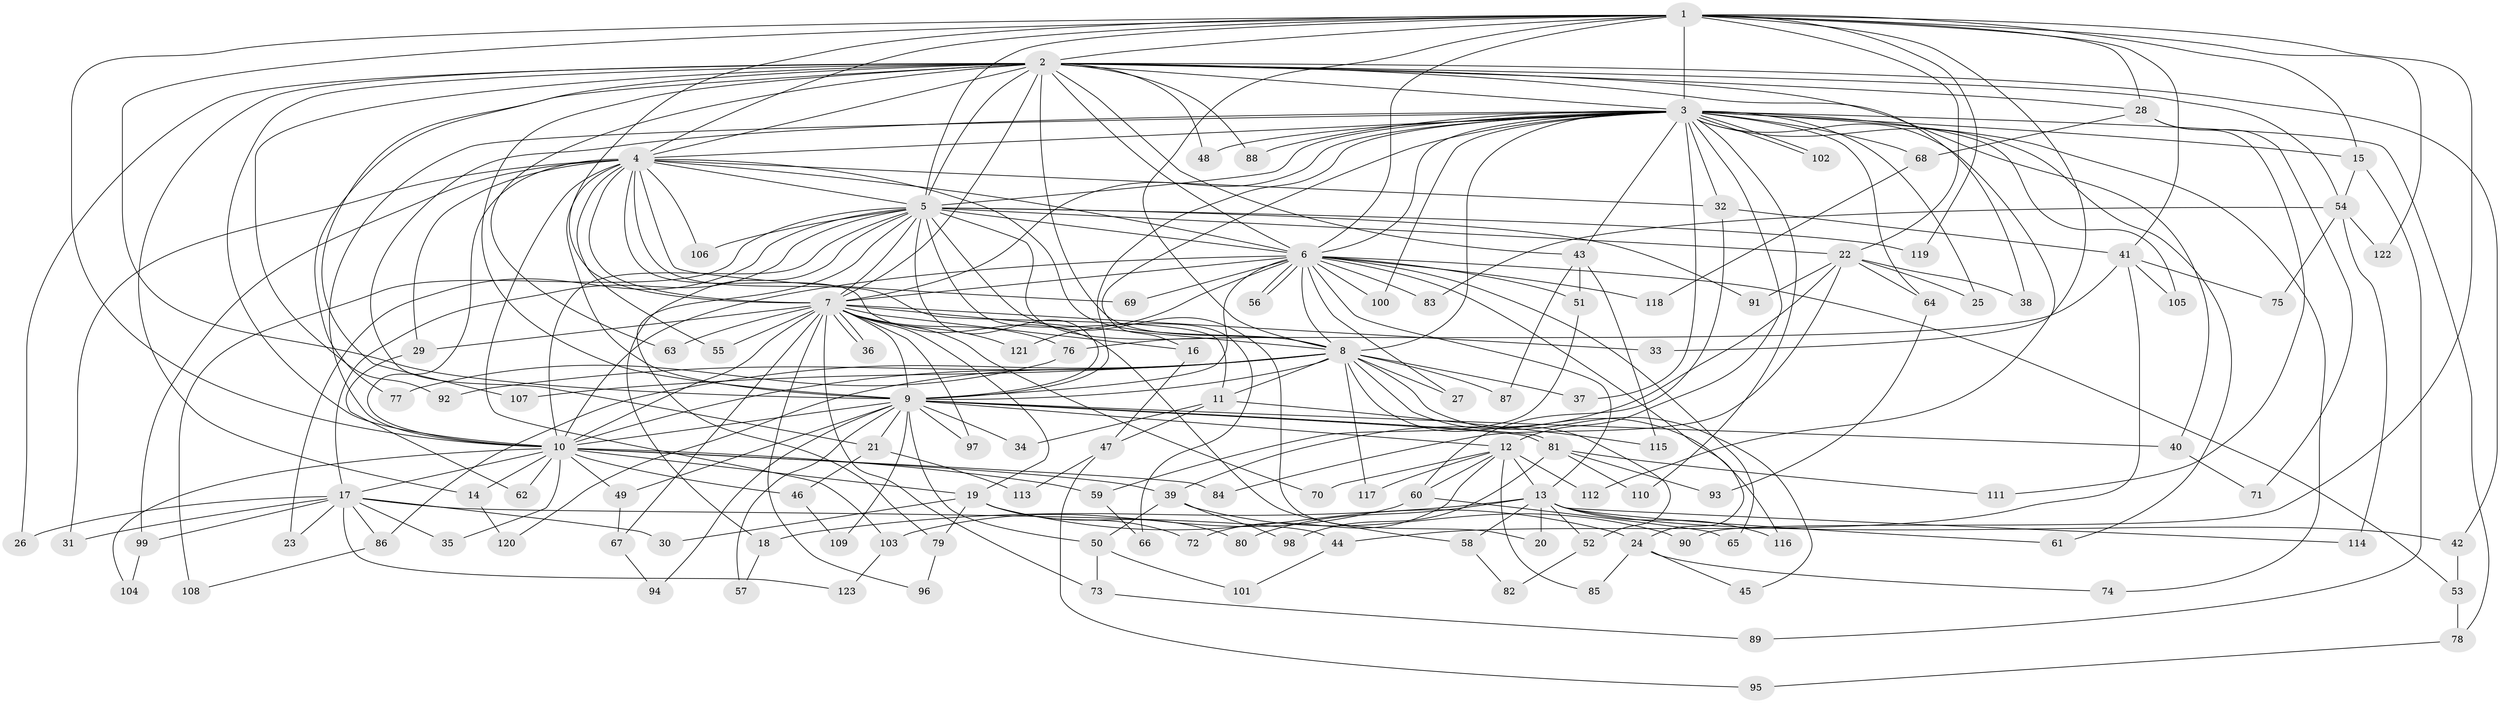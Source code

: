 // coarse degree distribution, {13: 0.010869565217391304, 19: 0.010869565217391304, 25: 0.010869565217391304, 27: 0.010869565217391304, 26: 0.010869565217391304, 33: 0.010869565217391304, 17: 0.010869565217391304, 5: 0.08695652173913043, 8: 0.021739130434782608, 11: 0.021739130434782608, 3: 0.17391304347826086, 4: 0.05434782608695652, 7: 0.021739130434782608, 2: 0.5108695652173914, 6: 0.010869565217391304, 1: 0.021739130434782608}
// Generated by graph-tools (version 1.1) at 2025/41/03/06/25 10:41:32]
// undirected, 123 vertices, 271 edges
graph export_dot {
graph [start="1"]
  node [color=gray90,style=filled];
  1;
  2;
  3;
  4;
  5;
  6;
  7;
  8;
  9;
  10;
  11;
  12;
  13;
  14;
  15;
  16;
  17;
  18;
  19;
  20;
  21;
  22;
  23;
  24;
  25;
  26;
  27;
  28;
  29;
  30;
  31;
  32;
  33;
  34;
  35;
  36;
  37;
  38;
  39;
  40;
  41;
  42;
  43;
  44;
  45;
  46;
  47;
  48;
  49;
  50;
  51;
  52;
  53;
  54;
  55;
  56;
  57;
  58;
  59;
  60;
  61;
  62;
  63;
  64;
  65;
  66;
  67;
  68;
  69;
  70;
  71;
  72;
  73;
  74;
  75;
  76;
  77;
  78;
  79;
  80;
  81;
  82;
  83;
  84;
  85;
  86;
  87;
  88;
  89;
  90;
  91;
  92;
  93;
  94;
  95;
  96;
  97;
  98;
  99;
  100;
  101;
  102;
  103;
  104;
  105;
  106;
  107;
  108;
  109;
  110;
  111;
  112;
  113;
  114;
  115;
  116;
  117;
  118;
  119;
  120;
  121;
  122;
  123;
  1 -- 2;
  1 -- 3;
  1 -- 4;
  1 -- 5;
  1 -- 6;
  1 -- 7;
  1 -- 8;
  1 -- 9;
  1 -- 10;
  1 -- 15;
  1 -- 22;
  1 -- 28;
  1 -- 33;
  1 -- 41;
  1 -- 90;
  1 -- 119;
  1 -- 122;
  2 -- 3;
  2 -- 4;
  2 -- 5;
  2 -- 6;
  2 -- 7;
  2 -- 8;
  2 -- 9;
  2 -- 10;
  2 -- 14;
  2 -- 26;
  2 -- 28;
  2 -- 38;
  2 -- 40;
  2 -- 42;
  2 -- 43;
  2 -- 48;
  2 -- 54;
  2 -- 63;
  2 -- 77;
  2 -- 88;
  2 -- 92;
  2 -- 107;
  3 -- 4;
  3 -- 5;
  3 -- 6;
  3 -- 7;
  3 -- 8;
  3 -- 9;
  3 -- 10;
  3 -- 12;
  3 -- 15;
  3 -- 16;
  3 -- 21;
  3 -- 25;
  3 -- 32;
  3 -- 37;
  3 -- 43;
  3 -- 48;
  3 -- 61;
  3 -- 64;
  3 -- 68;
  3 -- 74;
  3 -- 78;
  3 -- 88;
  3 -- 100;
  3 -- 102;
  3 -- 102;
  3 -- 105;
  3 -- 110;
  3 -- 112;
  4 -- 5;
  4 -- 6;
  4 -- 7;
  4 -- 8;
  4 -- 9;
  4 -- 10;
  4 -- 11;
  4 -- 29;
  4 -- 31;
  4 -- 32;
  4 -- 55;
  4 -- 58;
  4 -- 69;
  4 -- 99;
  4 -- 103;
  4 -- 106;
  5 -- 6;
  5 -- 7;
  5 -- 8;
  5 -- 9;
  5 -- 10;
  5 -- 17;
  5 -- 18;
  5 -- 20;
  5 -- 22;
  5 -- 23;
  5 -- 66;
  5 -- 79;
  5 -- 91;
  5 -- 106;
  5 -- 108;
  5 -- 119;
  6 -- 7;
  6 -- 8;
  6 -- 9;
  6 -- 10;
  6 -- 13;
  6 -- 24;
  6 -- 27;
  6 -- 51;
  6 -- 53;
  6 -- 56;
  6 -- 56;
  6 -- 65;
  6 -- 69;
  6 -- 83;
  6 -- 100;
  6 -- 118;
  6 -- 121;
  7 -- 8;
  7 -- 9;
  7 -- 10;
  7 -- 16;
  7 -- 19;
  7 -- 29;
  7 -- 33;
  7 -- 36;
  7 -- 36;
  7 -- 55;
  7 -- 63;
  7 -- 67;
  7 -- 70;
  7 -- 73;
  7 -- 76;
  7 -- 96;
  7 -- 97;
  7 -- 121;
  8 -- 9;
  8 -- 10;
  8 -- 11;
  8 -- 27;
  8 -- 37;
  8 -- 45;
  8 -- 52;
  8 -- 86;
  8 -- 87;
  8 -- 92;
  8 -- 107;
  8 -- 116;
  8 -- 117;
  8 -- 120;
  9 -- 10;
  9 -- 12;
  9 -- 21;
  9 -- 34;
  9 -- 40;
  9 -- 49;
  9 -- 50;
  9 -- 57;
  9 -- 81;
  9 -- 81;
  9 -- 94;
  9 -- 97;
  9 -- 109;
  10 -- 14;
  10 -- 17;
  10 -- 19;
  10 -- 35;
  10 -- 39;
  10 -- 46;
  10 -- 49;
  10 -- 59;
  10 -- 62;
  10 -- 84;
  10 -- 104;
  11 -- 34;
  11 -- 47;
  11 -- 115;
  12 -- 13;
  12 -- 60;
  12 -- 70;
  12 -- 72;
  12 -- 85;
  12 -- 112;
  12 -- 117;
  13 -- 18;
  13 -- 20;
  13 -- 42;
  13 -- 52;
  13 -- 58;
  13 -- 61;
  13 -- 80;
  13 -- 114;
  13 -- 116;
  14 -- 120;
  15 -- 54;
  15 -- 89;
  16 -- 47;
  17 -- 23;
  17 -- 26;
  17 -- 30;
  17 -- 31;
  17 -- 35;
  17 -- 44;
  17 -- 86;
  17 -- 99;
  17 -- 123;
  18 -- 57;
  19 -- 24;
  19 -- 30;
  19 -- 72;
  19 -- 79;
  19 -- 80;
  21 -- 46;
  21 -- 113;
  22 -- 25;
  22 -- 38;
  22 -- 39;
  22 -- 64;
  22 -- 84;
  22 -- 91;
  24 -- 45;
  24 -- 74;
  24 -- 85;
  28 -- 68;
  28 -- 71;
  28 -- 111;
  29 -- 62;
  32 -- 41;
  32 -- 60;
  39 -- 50;
  39 -- 90;
  39 -- 98;
  40 -- 71;
  41 -- 44;
  41 -- 75;
  41 -- 76;
  41 -- 105;
  42 -- 53;
  43 -- 51;
  43 -- 87;
  43 -- 115;
  44 -- 101;
  46 -- 109;
  47 -- 95;
  47 -- 113;
  49 -- 67;
  50 -- 73;
  50 -- 101;
  51 -- 59;
  52 -- 82;
  53 -- 78;
  54 -- 75;
  54 -- 83;
  54 -- 114;
  54 -- 122;
  58 -- 82;
  59 -- 66;
  60 -- 65;
  60 -- 103;
  64 -- 93;
  67 -- 94;
  68 -- 118;
  73 -- 89;
  76 -- 77;
  78 -- 95;
  79 -- 96;
  81 -- 93;
  81 -- 98;
  81 -- 110;
  81 -- 111;
  86 -- 108;
  99 -- 104;
  103 -- 123;
}
